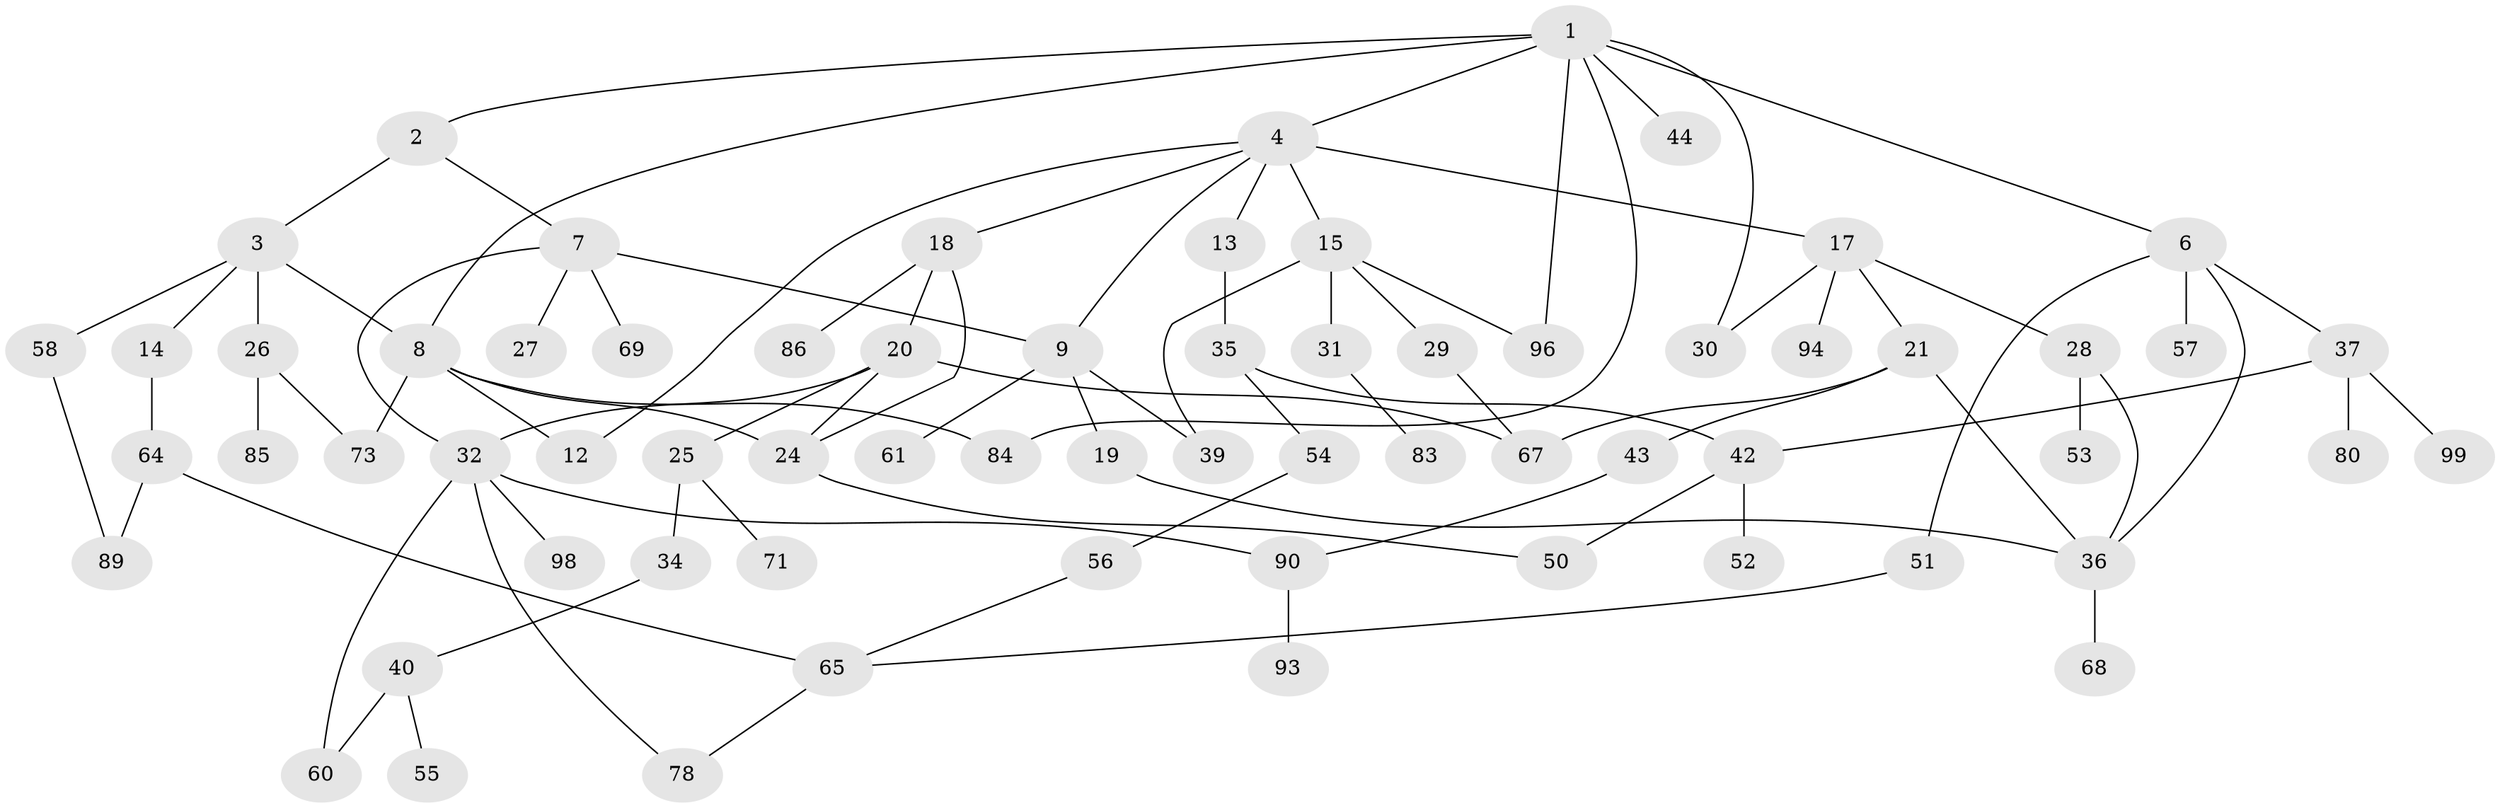 // original degree distribution, {6: 0.03, 4: 0.11, 1: 0.3, 5: 0.07, 3: 0.2, 2: 0.28, 7: 0.01}
// Generated by graph-tools (version 1.1) at 2025/54/02/21/25 11:54:43]
// undirected, 66 vertices, 89 edges
graph export_dot {
graph [start="1"]
  node [color=gray90,style=filled];
  1 [super="+91"];
  2 [super="+62"];
  3 [super="+5"];
  4 [super="+10"];
  6 [super="+11"];
  7 [super="+22"];
  8 [super="+16"];
  9 [super="+41"];
  12;
  13;
  14 [super="+72"];
  15 [super="+76"];
  17;
  18 [super="+45"];
  19;
  20 [super="+23"];
  21 [super="+33"];
  24 [super="+46"];
  25;
  26 [super="+82"];
  27;
  28 [super="+38"];
  29 [super="+74"];
  30 [super="+79"];
  31 [super="+100"];
  32 [super="+77"];
  34 [super="+97"];
  35 [super="+48"];
  36;
  37 [super="+47"];
  39;
  40 [super="+49"];
  42 [super="+95"];
  43 [super="+87"];
  44;
  50 [super="+88"];
  51;
  52;
  53;
  54;
  55 [super="+59"];
  56 [super="+63"];
  57;
  58 [super="+70"];
  60;
  61 [super="+92"];
  64 [super="+75"];
  65 [super="+66"];
  67 [super="+81"];
  68;
  69;
  71;
  73;
  78;
  80;
  83;
  84;
  85;
  86;
  89;
  90;
  93;
  94;
  96;
  98;
  99;
  1 -- 2;
  1 -- 4;
  1 -- 6;
  1 -- 44;
  1 -- 8;
  1 -- 96;
  1 -- 84;
  1 -- 30;
  2 -- 3;
  2 -- 7 [weight=2];
  3 -- 8;
  3 -- 14;
  3 -- 26;
  3 -- 58;
  4 -- 9;
  4 -- 12;
  4 -- 13;
  4 -- 17;
  4 -- 18;
  4 -- 15 [weight=2];
  6 -- 37;
  6 -- 51;
  6 -- 57;
  6 -- 36;
  7 -- 69;
  7 -- 32;
  7 -- 9;
  7 -- 27;
  8 -- 12;
  8 -- 73;
  8 -- 84;
  8 -- 24;
  9 -- 19;
  9 -- 39;
  9 -- 61;
  13 -- 35;
  14 -- 64;
  15 -- 29;
  15 -- 31;
  15 -- 39;
  15 -- 96;
  17 -- 21;
  17 -- 28;
  17 -- 30;
  17 -- 94;
  18 -- 20;
  18 -- 86;
  18 -- 24;
  19 -- 36;
  20 -- 25;
  20 -- 32;
  20 -- 67;
  20 -- 24;
  21 -- 43;
  21 -- 67;
  21 -- 36;
  24 -- 50;
  25 -- 34;
  25 -- 71;
  26 -- 73;
  26 -- 85;
  28 -- 36;
  28 -- 53;
  29 -- 67;
  31 -- 83;
  32 -- 60;
  32 -- 90;
  32 -- 98;
  32 -- 78;
  34 -- 40;
  35 -- 42;
  35 -- 54;
  36 -- 68;
  37 -- 80;
  37 -- 42;
  37 -- 99;
  40 -- 55;
  40 -- 60;
  42 -- 52;
  42 -- 50;
  43 -- 90;
  51 -- 65;
  54 -- 56;
  56 -- 65;
  58 -- 89;
  64 -- 89;
  64 -- 65;
  65 -- 78;
  90 -- 93;
}
